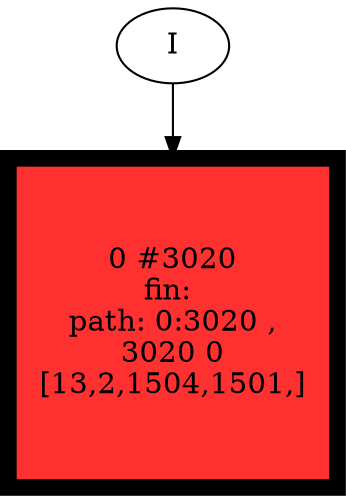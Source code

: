 // produced with flexfringe // 
digraph DFA {
	0 [label="root" shape=box];
		I -> 0;
	0 [ label="0 #3020
fin: 
 path: 0:3020 , 
3020 0
[13,2,1504,1501,]" , style=filled, fillcolor="firebrick1", width=2.19871, height=2.19871, penwidth=8.01334];
}
